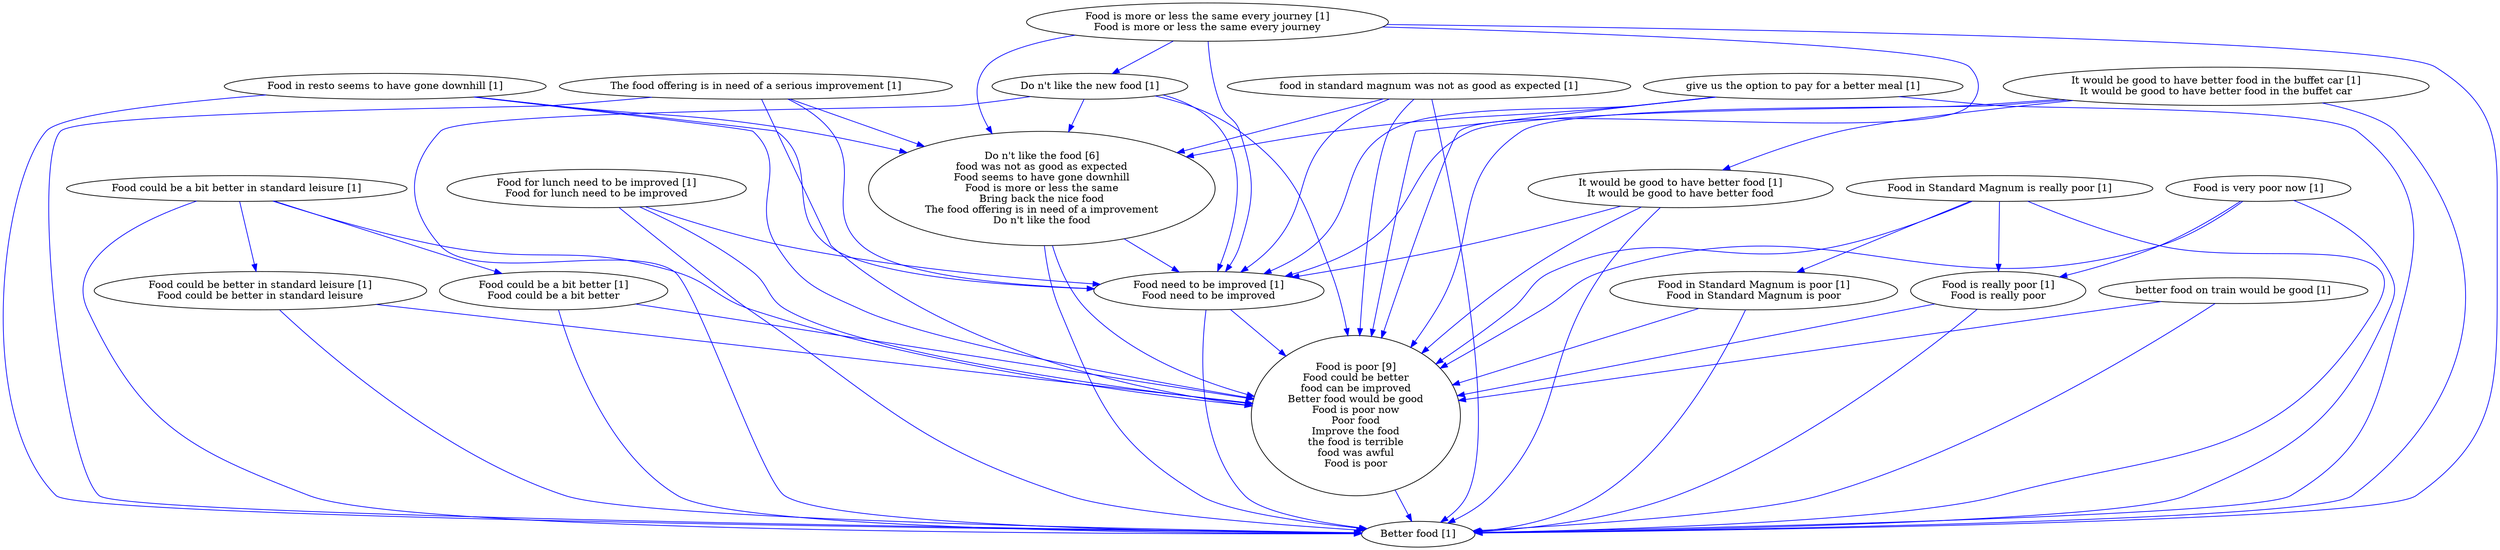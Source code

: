 digraph collapsedGraph {
"Do n't like the food [6]\nfood was not as good as expected\nFood seems to have gone downhill\nFood is more or less the same\nBring back the nice food\nThe food offering is in need of a improvement\nDo n't like the food""Food is poor [9]\nFood could be better\nfood can be improved\nBetter food would be good\nFood is poor now\nPoor food\nImprove the food\nthe food is terrible\nfood was awful\nFood is poor""Better food [1]""Do n't like the new food [1]""Food could be a bit better in standard leisure [1]""Food could be better in standard leisure [1]\nFood could be better in standard leisure""Food could be a bit better [1]\nFood could be a bit better""Food for lunch need to be improved [1]\nFood for lunch need to be improved""Food need to be improved [1]\nFood need to be improved""Food in Standard Magnum is really poor [1]""Food in Standard Magnum is poor [1]\nFood in Standard Magnum is poor""Food is really poor [1]\nFood is really poor""Food in resto seems to have gone downhill [1]""Food is more or less the same every journey [1]\nFood is more or less the same every journey""Food is very poor now [1]""It would be good to have better food in the buffet car [1]\nIt would be good to have better food in the buffet car""It would be good to have better food [1]\nIt would be good to have better food""The food offering is in need of a serious improvement [1]""better food on train would be good [1]""food in standard magnum was not as good as expected [1]""give us the option to pay for a better meal [1]""give us the option to pay for a better meal [1]" -> "Do n't like the food [6]\nfood was not as good as expected\nFood seems to have gone downhill\nFood is more or less the same\nBring back the nice food\nThe food offering is in need of a improvement\nDo n't like the food" [color=blue]
"give us the option to pay for a better meal [1]" -> "Food is poor [9]\nFood could be better\nfood can be improved\nBetter food would be good\nFood is poor now\nPoor food\nImprove the food\nthe food is terrible\nfood was awful\nFood is poor" [color=blue]
"Food could be a bit better in standard leisure [1]" -> "Food is poor [9]\nFood could be better\nfood can be improved\nBetter food would be good\nFood is poor now\nPoor food\nImprove the food\nthe food is terrible\nfood was awful\nFood is poor" [color=blue]
"Food could be a bit better in standard leisure [1]" -> "Better food [1]" [color=blue]
"food in standard magnum was not as good as expected [1]" -> "Food is poor [9]\nFood could be better\nfood can be improved\nBetter food would be good\nFood is poor now\nPoor food\nImprove the food\nthe food is terrible\nfood was awful\nFood is poor" [color=blue]
"The food offering is in need of a serious improvement [1]" -> "Food is poor [9]\nFood could be better\nfood can be improved\nBetter food would be good\nFood is poor now\nPoor food\nImprove the food\nthe food is terrible\nfood was awful\nFood is poor" [color=blue]
"food in standard magnum was not as good as expected [1]" -> "Do n't like the food [6]\nfood was not as good as expected\nFood seems to have gone downhill\nFood is more or less the same\nBring back the nice food\nThe food offering is in need of a improvement\nDo n't like the food" [color=blue]
"Food is poor [9]\nFood could be better\nfood can be improved\nBetter food would be good\nFood is poor now\nPoor food\nImprove the food\nthe food is terrible\nfood was awful\nFood is poor" -> "Better food [1]" [color=blue]
"Food is really poor [1]\nFood is really poor" -> "Better food [1]" [color=blue]
"Food is really poor [1]\nFood is really poor" -> "Food is poor [9]\nFood could be better\nfood can be improved\nBetter food would be good\nFood is poor now\nPoor food\nImprove the food\nthe food is terrible\nfood was awful\nFood is poor" [color=blue]
"It would be good to have better food in the buffet car [1]\nIt would be good to have better food in the buffet car" -> "Food is poor [9]\nFood could be better\nfood can be improved\nBetter food would be good\nFood is poor now\nPoor food\nImprove the food\nthe food is terrible\nfood was awful\nFood is poor" [color=blue]
"Food is more or less the same every journey [1]\nFood is more or less the same every journey" -> "Do n't like the food [6]\nfood was not as good as expected\nFood seems to have gone downhill\nFood is more or less the same\nBring back the nice food\nThe food offering is in need of a improvement\nDo n't like the food" [color=blue]
"It would be good to have better food [1]\nIt would be good to have better food" -> "Food is poor [9]\nFood could be better\nfood can be improved\nBetter food would be good\nFood is poor now\nPoor food\nImprove the food\nthe food is terrible\nfood was awful\nFood is poor" [color=blue]
"It would be good to have better food [1]\nIt would be good to have better food" -> "Food need to be improved [1]\nFood need to be improved" [color=blue]
"It would be good to have better food [1]\nIt would be good to have better food" -> "Better food [1]" [color=blue]
"Do n't like the food [6]\nfood was not as good as expected\nFood seems to have gone downhill\nFood is more or less the same\nBring back the nice food\nThe food offering is in need of a improvement\nDo n't like the food" -> "Food is poor [9]\nFood could be better\nfood can be improved\nBetter food would be good\nFood is poor now\nPoor food\nImprove the food\nthe food is terrible\nfood was awful\nFood is poor" [color=blue]
"Food for lunch need to be improved [1]\nFood for lunch need to be improved" -> "Food is poor [9]\nFood could be better\nfood can be improved\nBetter food would be good\nFood is poor now\nPoor food\nImprove the food\nthe food is terrible\nfood was awful\nFood is poor" [color=blue]
"Do n't like the food [6]\nfood was not as good as expected\nFood seems to have gone downhill\nFood is more or less the same\nBring back the nice food\nThe food offering is in need of a improvement\nDo n't like the food" -> "Food need to be improved [1]\nFood need to be improved" [color=blue]
"Do n't like the food [6]\nfood was not as good as expected\nFood seems to have gone downhill\nFood is more or less the same\nBring back the nice food\nThe food offering is in need of a improvement\nDo n't like the food" -> "Better food [1]" [color=blue]
"Food could be a bit better [1]\nFood could be a bit better" -> "Food is poor [9]\nFood could be better\nfood can be improved\nBetter food would be good\nFood is poor now\nPoor food\nImprove the food\nthe food is terrible\nfood was awful\nFood is poor" [color=blue]
"Food is more or less the same every journey [1]\nFood is more or less the same every journey" -> "Food need to be improved [1]\nFood need to be improved" [color=blue]
"Food is more or less the same every journey [1]\nFood is more or less the same every journey" -> "Better food [1]" [color=blue]
"Food in resto seems to have gone downhill [1]" -> "Food is poor [9]\nFood could be better\nfood can be improved\nBetter food would be good\nFood is poor now\nPoor food\nImprove the food\nthe food is terrible\nfood was awful\nFood is poor" [color=blue]
"Food in resto seems to have gone downhill [1]" -> "Do n't like the food [6]\nfood was not as good as expected\nFood seems to have gone downhill\nFood is more or less the same\nBring back the nice food\nThe food offering is in need of a improvement\nDo n't like the food" [color=blue]
"It would be good to have better food in the buffet car [1]\nIt would be good to have better food in the buffet car" -> "Better food [1]" [color=blue]
"It would be good to have better food in the buffet car [1]\nIt would be good to have better food in the buffet car" -> "Food need to be improved [1]\nFood need to be improved" [color=blue]
"Food is more or less the same every journey [1]\nFood is more or less the same every journey" -> "Do n't like the new food [1]" [color=blue]
"Food is more or less the same every journey [1]\nFood is more or less the same every journey" -> "Food is poor [9]\nFood could be better\nfood can be improved\nBetter food would be good\nFood is poor now\nPoor food\nImprove the food\nthe food is terrible\nfood was awful\nFood is poor" [color=blue]
"Food in resto seems to have gone downhill [1]" -> "Better food [1]" [color=blue]
"Food in resto seems to have gone downhill [1]" -> "Food need to be improved [1]\nFood need to be improved" [color=blue]
"Food is very poor now [1]" -> "Food is really poor [1]\nFood is really poor" [color=blue]
"Food is very poor now [1]" -> "Food is poor [9]\nFood could be better\nfood can be improved\nBetter food would be good\nFood is poor now\nPoor food\nImprove the food\nthe food is terrible\nfood was awful\nFood is poor" [color=blue]
"Food could be better in standard leisure [1]\nFood could be better in standard leisure" -> "Food is poor [9]\nFood could be better\nfood can be improved\nBetter food would be good\nFood is poor now\nPoor food\nImprove the food\nthe food is terrible\nfood was awful\nFood is poor" [color=blue]
"Food need to be improved [1]\nFood need to be improved" -> "Food is poor [9]\nFood could be better\nfood can be improved\nBetter food would be good\nFood is poor now\nPoor food\nImprove the food\nthe food is terrible\nfood was awful\nFood is poor" [color=blue]
"Food could be better in standard leisure [1]\nFood could be better in standard leisure" -> "Better food [1]" [color=blue]
"better food on train would be good [1]" -> "Food is poor [9]\nFood could be better\nfood can be improved\nBetter food would be good\nFood is poor now\nPoor food\nImprove the food\nthe food is terrible\nfood was awful\nFood is poor" [color=blue]
"Food need to be improved [1]\nFood need to be improved" -> "Better food [1]" [color=blue]
"better food on train would be good [1]" -> "Better food [1]" [color=blue]
"Food is very poor now [1]" -> "Better food [1]" [color=blue]
"The food offering is in need of a serious improvement [1]" -> "Better food [1]" [color=blue]
"The food offering is in need of a serious improvement [1]" -> "Food need to be improved [1]\nFood need to be improved" [color=blue]
"Food could be a bit better [1]\nFood could be a bit better" -> "Better food [1]" [color=blue]
"Food in Standard Magnum is poor [1]\nFood in Standard Magnum is poor" -> "Food is poor [9]\nFood could be better\nfood can be improved\nBetter food would be good\nFood is poor now\nPoor food\nImprove the food\nthe food is terrible\nfood was awful\nFood is poor" [color=blue]
"Do n't like the new food [1]" -> "Food is poor [9]\nFood could be better\nfood can be improved\nBetter food would be good\nFood is poor now\nPoor food\nImprove the food\nthe food is terrible\nfood was awful\nFood is poor" [color=blue]
"Do n't like the new food [1]" -> "Do n't like the food [6]\nfood was not as good as expected\nFood seems to have gone downhill\nFood is more or less the same\nBring back the nice food\nThe food offering is in need of a improvement\nDo n't like the food" [color=blue]
"Food in Standard Magnum is really poor [1]" -> "Food is poor [9]\nFood could be better\nfood can be improved\nBetter food would be good\nFood is poor now\nPoor food\nImprove the food\nthe food is terrible\nfood was awful\nFood is poor" [color=blue]
"food in standard magnum was not as good as expected [1]" -> "Food need to be improved [1]\nFood need to be improved" [color=blue]
"food in standard magnum was not as good as expected [1]" -> "Better food [1]" [color=blue]
"Food for lunch need to be improved [1]\nFood for lunch need to be improved" -> "Better food [1]" [color=blue]
"give us the option to pay for a better meal [1]" -> "Food need to be improved [1]\nFood need to be improved" [color=blue]
"give us the option to pay for a better meal [1]" -> "Better food [1]" [color=blue]
"The food offering is in need of a serious improvement [1]" -> "Do n't like the food [6]\nfood was not as good as expected\nFood seems to have gone downhill\nFood is more or less the same\nBring back the nice food\nThe food offering is in need of a improvement\nDo n't like the food" [color=blue]
"Food in Standard Magnum is poor [1]\nFood in Standard Magnum is poor" -> "Better food [1]" [color=blue]
"Do n't like the new food [1]" -> "Better food [1]" [color=blue]
"Do n't like the new food [1]" -> "Food need to be improved [1]\nFood need to be improved" [color=blue]
"Food in Standard Magnum is really poor [1]" -> "Better food [1]" [color=blue]
"Food could be a bit better in standard leisure [1]" -> "Food could be better in standard leisure [1]\nFood could be better in standard leisure" [color=blue]
"Food could be a bit better in standard leisure [1]" -> "Food could be a bit better [1]\nFood could be a bit better" [color=blue]
"Food for lunch need to be improved [1]\nFood for lunch need to be improved" -> "Food need to be improved [1]\nFood need to be improved" [color=blue]
"Food in Standard Magnum is really poor [1]" -> "Food in Standard Magnum is poor [1]\nFood in Standard Magnum is poor" [color=blue]
"Food in Standard Magnum is really poor [1]" -> "Food is really poor [1]\nFood is really poor" [color=blue]
"It would be good to have better food in the buffet car [1]\nIt would be good to have better food in the buffet car" -> "It would be good to have better food [1]\nIt would be good to have better food" [color=blue]
}